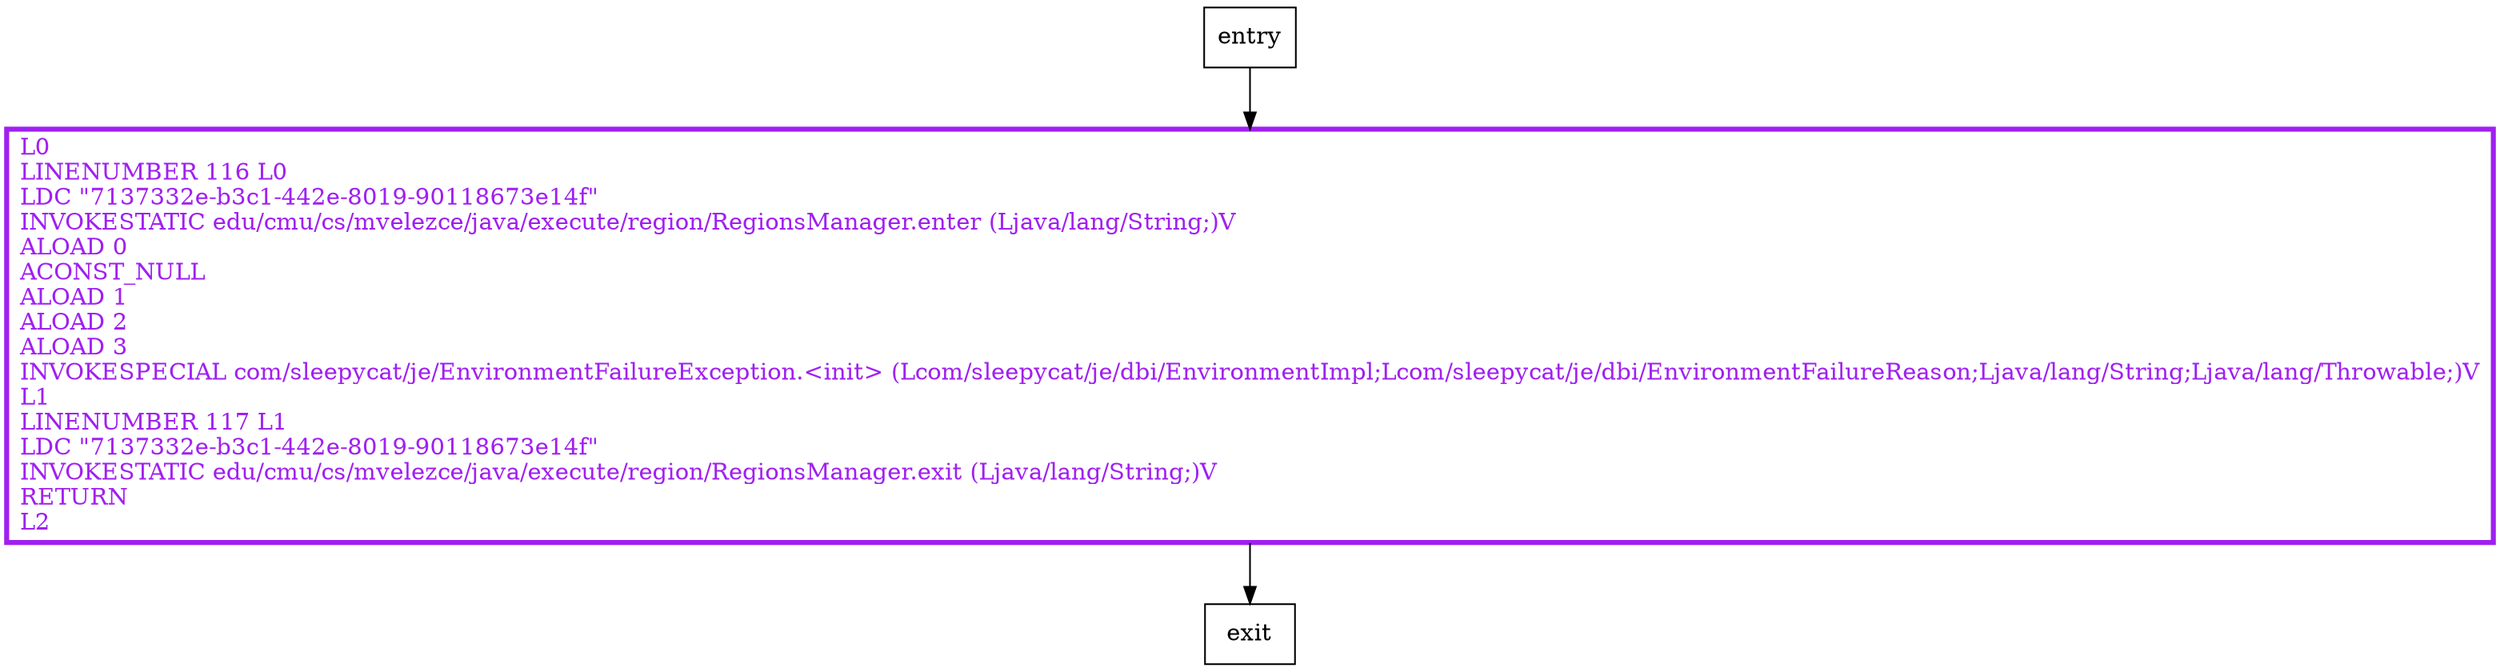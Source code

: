 digraph <init> {
node [shape=record];
2085640890 [label="L0\lLINENUMBER 116 L0\lLDC \"7137332e-b3c1-442e-8019-90118673e14f\"\lINVOKESTATIC edu/cmu/cs/mvelezce/java/execute/region/RegionsManager.enter (Ljava/lang/String;)V\lALOAD 0\lACONST_NULL\lALOAD 1\lALOAD 2\lALOAD 3\lINVOKESPECIAL com/sleepycat/je/EnvironmentFailureException.\<init\> (Lcom/sleepycat/je/dbi/EnvironmentImpl;Lcom/sleepycat/je/dbi/EnvironmentFailureReason;Ljava/lang/String;Ljava/lang/Throwable;)V\lL1\lLINENUMBER 117 L1\lLDC \"7137332e-b3c1-442e-8019-90118673e14f\"\lINVOKESTATIC edu/cmu/cs/mvelezce/java/execute/region/RegionsManager.exit (Ljava/lang/String;)V\lRETURN\lL2\l"];
entry;
exit;
entry -> 2085640890
2085640890 -> exit
2085640890[fontcolor="purple", penwidth=3, color="purple"];
}

